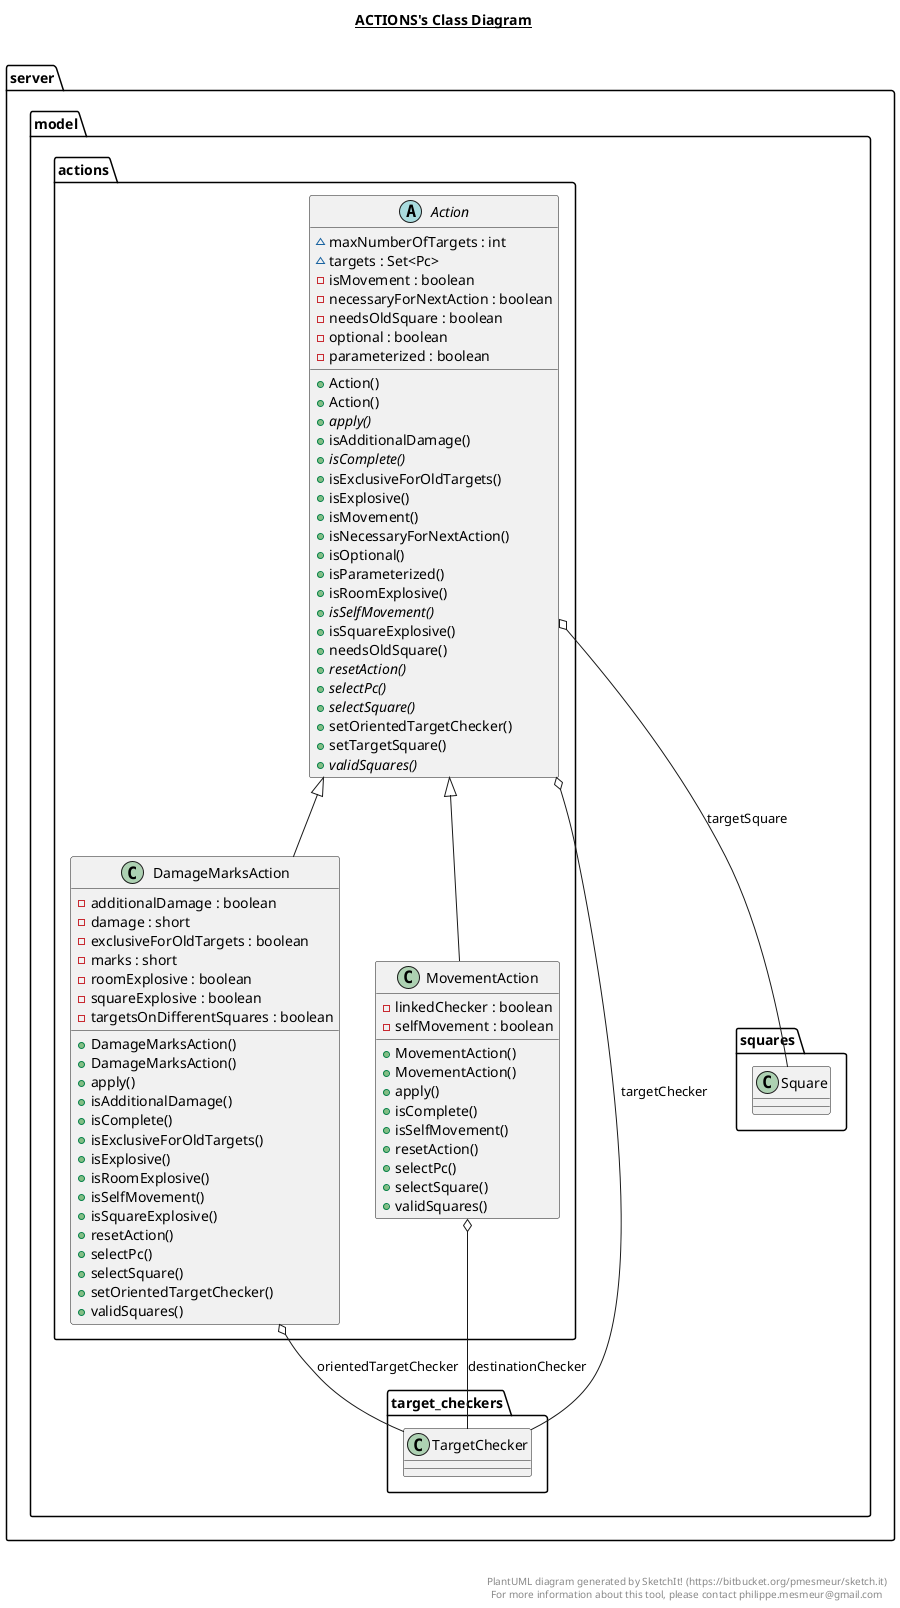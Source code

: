 @startuml

title __ACTIONS's Class Diagram__\n

  namespace server {
    namespace model {
      namespace actions {
        abstract class server.model.actions.Action {
            ~ maxNumberOfTargets : int
            ~ targets : Set<Pc>
            - isMovement : boolean
            - necessaryForNextAction : boolean
            - needsOldSquare : boolean
            - optional : boolean
            - parameterized : boolean
            + Action()
            + Action()
            {abstract} + apply()
            + isAdditionalDamage()
            {abstract} + isComplete()
            + isExclusiveForOldTargets()
            + isExplosive()
            + isMovement()
            + isNecessaryForNextAction()
            + isOptional()
            + isParameterized()
            + isRoomExplosive()
            {abstract} + isSelfMovement()
            + isSquareExplosive()
            + needsOldSquare()
            {abstract} + resetAction()
            {abstract} + selectPc()
            {abstract} + selectSquare()
            + setOrientedTargetChecker()
            + setTargetSquare()
            {abstract} + validSquares()
        }
      }
    }
  }
  

  namespace server {
    namespace model {
      namespace actions {
        class server.model.actions.DamageMarksAction {
            - additionalDamage : boolean
            - damage : short
            - exclusiveForOldTargets : boolean
            - marks : short
            - roomExplosive : boolean
            - squareExplosive : boolean
            - targetsOnDifferentSquares : boolean
            + DamageMarksAction()
            + DamageMarksAction()
            + apply()
            + isAdditionalDamage()
            + isComplete()
            + isExclusiveForOldTargets()
            + isExplosive()
            + isRoomExplosive()
            + isSelfMovement()
            + isSquareExplosive()
            + resetAction()
            + selectPc()
            + selectSquare()
            + setOrientedTargetChecker()
            + validSquares()
        }
      }
    }
  }
  

  namespace server {
    namespace model {
      namespace actions {
        class server.model.actions.MovementAction {
            - linkedChecker : boolean
            - selfMovement : boolean
            + MovementAction()
            + MovementAction()
            + apply()
            + isComplete()
            + isSelfMovement()
            + resetAction()
            + selectPc()
            + selectSquare()
            + validSquares()
        }
      }
    }
  }
  

  server.model.actions.Action o-- server.model.target_checkers.TargetChecker : targetChecker
  server.model.actions.Action o-- server.model.squares.Square : targetSquare
  server.model.actions.DamageMarksAction -up-|> server.model.actions.Action
  server.model.actions.DamageMarksAction o-- server.model.target_checkers.TargetChecker : orientedTargetChecker
  server.model.actions.MovementAction -up-|> server.model.actions.Action
  server.model.actions.MovementAction o-- server.model.target_checkers.TargetChecker : destinationChecker


right footer


PlantUML diagram generated by SketchIt! (https://bitbucket.org/pmesmeur/sketch.it)
For more information about this tool, please contact philippe.mesmeur@gmail.com
endfooter

@enduml

